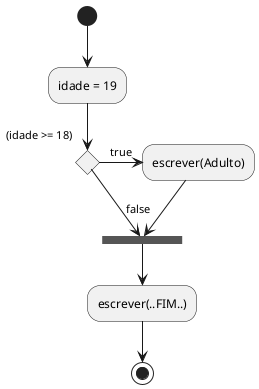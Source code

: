 @startuml _Exemplo_1_Condicional_Simples
  (*) --> "idade = 19" 
  if "(idade >= 18)" then
    ->[true] "escrever(Adulto)"
    --> ===REDIRECT_CHECK===  
  else
    -->[false] ===REDIRECT_CHECK===
  endif
  --> "escrever(..FIM..)"
  -->(*)
@enduml